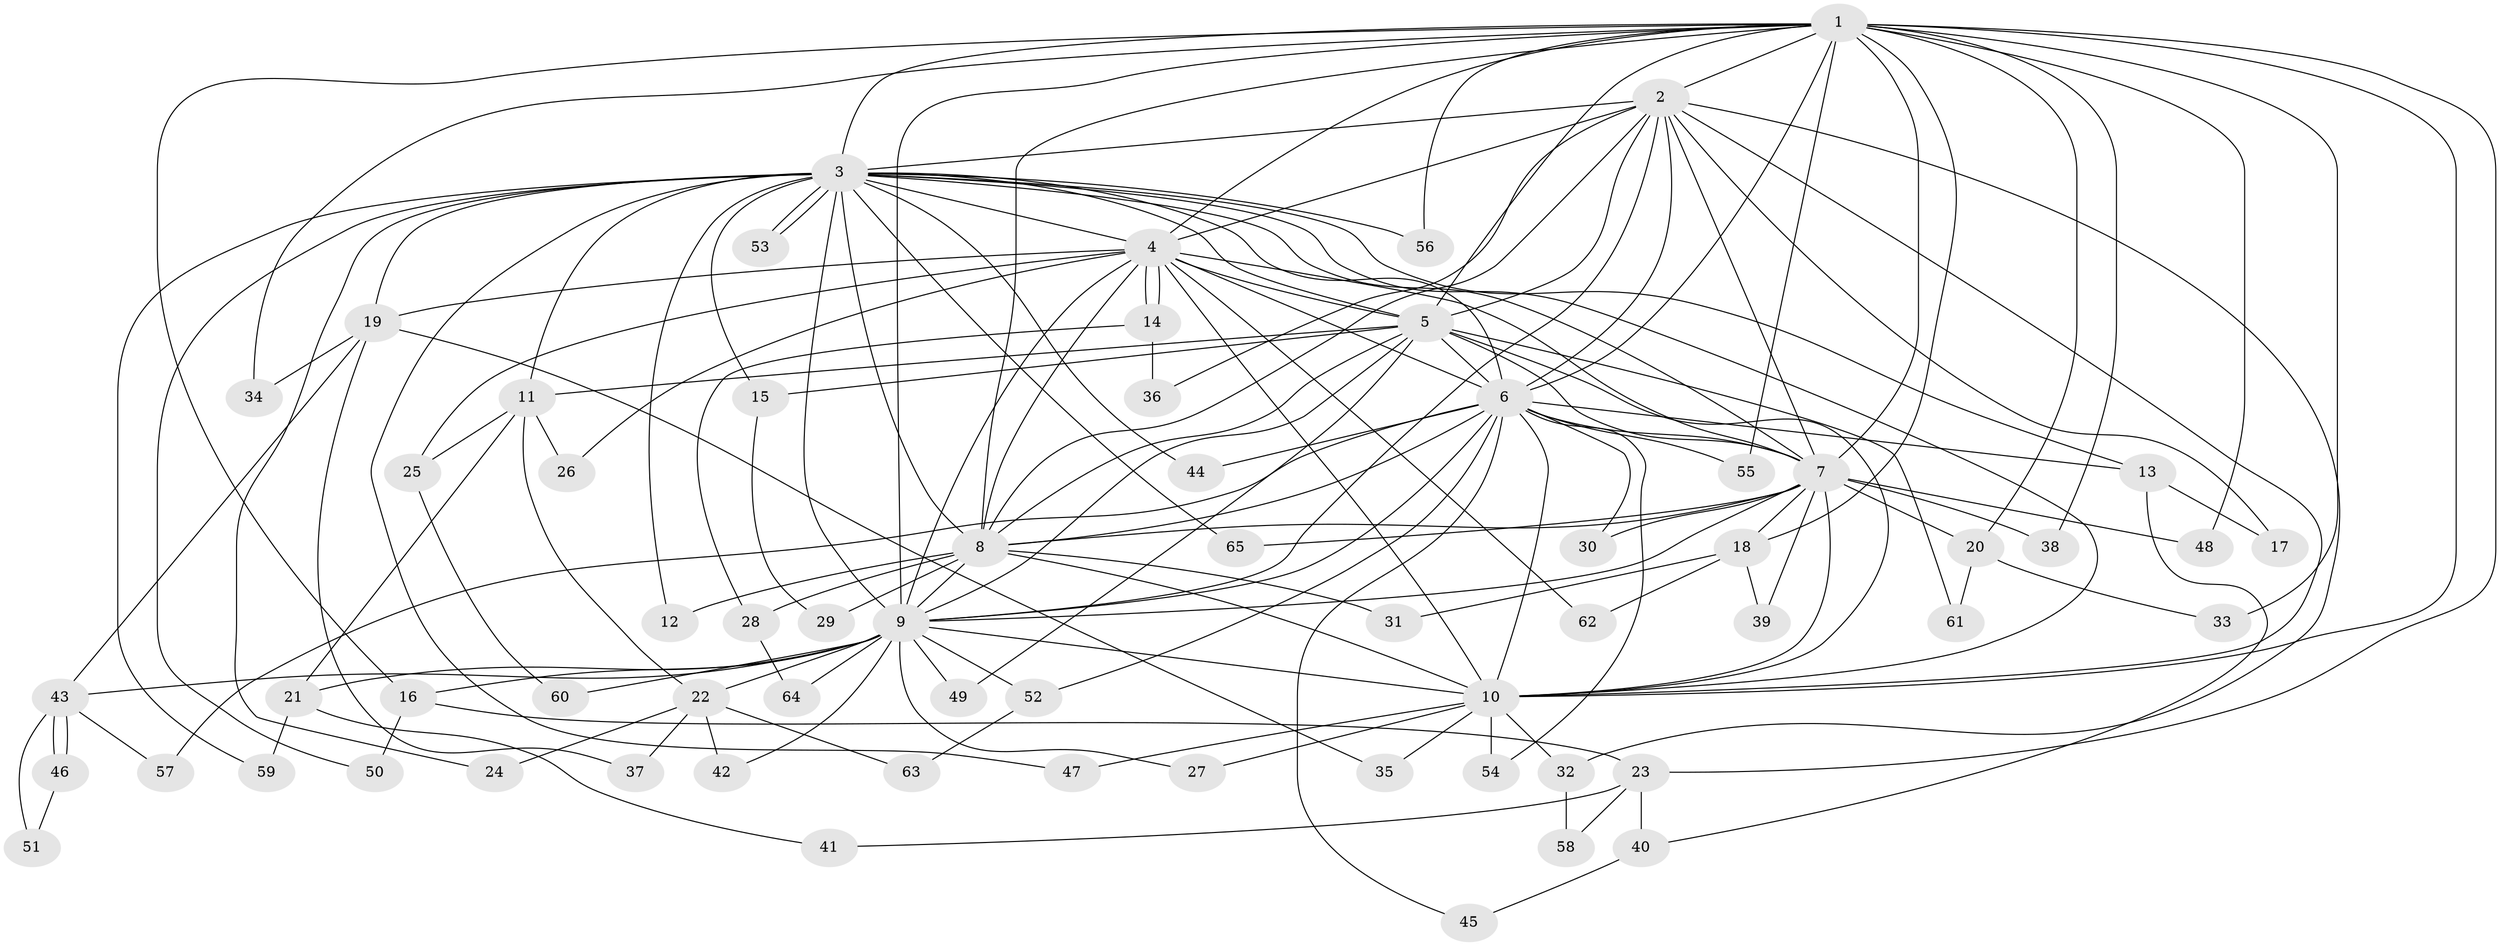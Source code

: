 // Generated by graph-tools (version 1.1) at 2025/11/02/27/25 16:11:05]
// undirected, 65 vertices, 155 edges
graph export_dot {
graph [start="1"]
  node [color=gray90,style=filled];
  1;
  2;
  3;
  4;
  5;
  6;
  7;
  8;
  9;
  10;
  11;
  12;
  13;
  14;
  15;
  16;
  17;
  18;
  19;
  20;
  21;
  22;
  23;
  24;
  25;
  26;
  27;
  28;
  29;
  30;
  31;
  32;
  33;
  34;
  35;
  36;
  37;
  38;
  39;
  40;
  41;
  42;
  43;
  44;
  45;
  46;
  47;
  48;
  49;
  50;
  51;
  52;
  53;
  54;
  55;
  56;
  57;
  58;
  59;
  60;
  61;
  62;
  63;
  64;
  65;
  1 -- 2;
  1 -- 3;
  1 -- 4;
  1 -- 5;
  1 -- 6;
  1 -- 7;
  1 -- 8;
  1 -- 9;
  1 -- 10;
  1 -- 16;
  1 -- 18;
  1 -- 20;
  1 -- 23;
  1 -- 33;
  1 -- 34;
  1 -- 38;
  1 -- 48;
  1 -- 55;
  1 -- 56;
  2 -- 3;
  2 -- 4;
  2 -- 5;
  2 -- 6;
  2 -- 7;
  2 -- 8;
  2 -- 9;
  2 -- 10;
  2 -- 17;
  2 -- 32;
  2 -- 36;
  3 -- 4;
  3 -- 5;
  3 -- 6;
  3 -- 7;
  3 -- 8;
  3 -- 9;
  3 -- 10;
  3 -- 11;
  3 -- 12;
  3 -- 13;
  3 -- 15;
  3 -- 19;
  3 -- 24;
  3 -- 44;
  3 -- 47;
  3 -- 50;
  3 -- 53;
  3 -- 53;
  3 -- 56;
  3 -- 59;
  3 -- 65;
  4 -- 5;
  4 -- 6;
  4 -- 7;
  4 -- 8;
  4 -- 9;
  4 -- 10;
  4 -- 14;
  4 -- 14;
  4 -- 19;
  4 -- 25;
  4 -- 26;
  4 -- 62;
  5 -- 6;
  5 -- 7;
  5 -- 8;
  5 -- 9;
  5 -- 10;
  5 -- 11;
  5 -- 15;
  5 -- 49;
  5 -- 61;
  6 -- 7;
  6 -- 8;
  6 -- 9;
  6 -- 10;
  6 -- 13;
  6 -- 30;
  6 -- 44;
  6 -- 45;
  6 -- 52;
  6 -- 54;
  6 -- 55;
  6 -- 57;
  7 -- 8;
  7 -- 9;
  7 -- 10;
  7 -- 18;
  7 -- 20;
  7 -- 30;
  7 -- 38;
  7 -- 39;
  7 -- 48;
  7 -- 65;
  8 -- 9;
  8 -- 10;
  8 -- 12;
  8 -- 28;
  8 -- 29;
  8 -- 31;
  9 -- 10;
  9 -- 16;
  9 -- 21;
  9 -- 22;
  9 -- 27;
  9 -- 42;
  9 -- 43;
  9 -- 49;
  9 -- 52;
  9 -- 60;
  9 -- 64;
  10 -- 27;
  10 -- 32;
  10 -- 35;
  10 -- 47;
  10 -- 54;
  11 -- 21;
  11 -- 22;
  11 -- 25;
  11 -- 26;
  13 -- 17;
  13 -- 40;
  14 -- 28;
  14 -- 36;
  15 -- 29;
  16 -- 23;
  16 -- 50;
  18 -- 31;
  18 -- 39;
  18 -- 62;
  19 -- 34;
  19 -- 35;
  19 -- 37;
  19 -- 43;
  20 -- 33;
  20 -- 61;
  21 -- 41;
  21 -- 59;
  22 -- 24;
  22 -- 37;
  22 -- 42;
  22 -- 63;
  23 -- 40;
  23 -- 41;
  23 -- 58;
  25 -- 60;
  28 -- 64;
  32 -- 58;
  40 -- 45;
  43 -- 46;
  43 -- 46;
  43 -- 51;
  43 -- 57;
  46 -- 51;
  52 -- 63;
}
